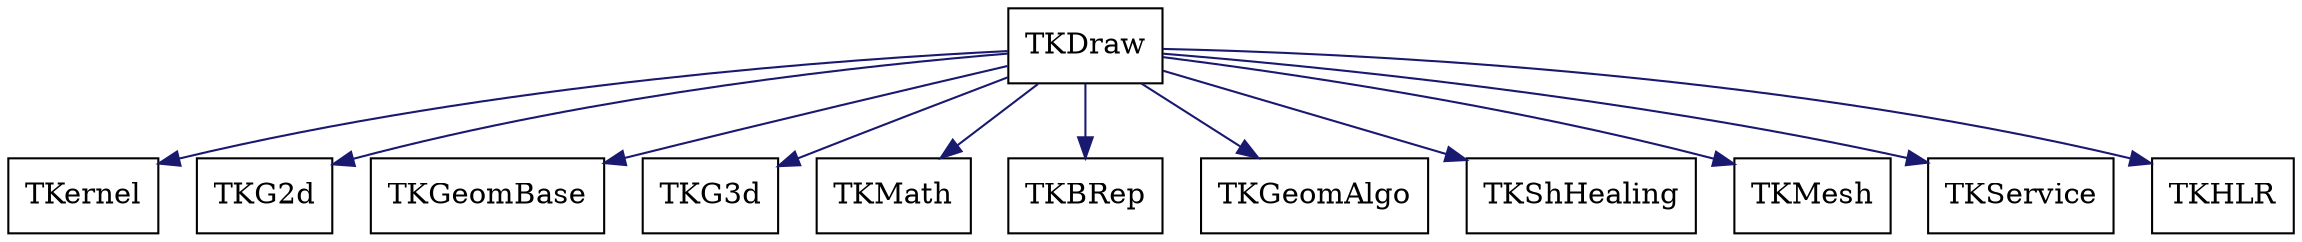 digraph schema_TKDraw
{
	TKDraw [ URL = "toolkit_tkdraw.html", shape = box ]
	TKernel [ URL = "toolkit_tkernel.html" , shape = box ]
	TKDraw -> TKernel [ color = "midnightblue", style = "solid" ]
	TKG2d [ URL = "toolkit_tkg2d.html" , shape = box ]
	TKDraw -> TKG2d [ color = "midnightblue", style = "solid" ]
	TKGeomBase [ URL = "toolkit_tkgeombase.html" , shape = box ]
	TKDraw -> TKGeomBase [ color = "midnightblue", style = "solid" ]
	TKG3d [ URL = "toolkit_tkg3d.html" , shape = box ]
	TKDraw -> TKG3d [ color = "midnightblue", style = "solid" ]
	TKMath [ URL = "toolkit_tkmath.html" , shape = box ]
	TKDraw -> TKMath [ color = "midnightblue", style = "solid" ]
	TKBRep [ URL = "toolkit_tkbrep.html" , shape = box ]
	TKDraw -> TKBRep [ color = "midnightblue", style = "solid" ]
	TKGeomAlgo [ URL = "toolkit_tkgeomalgo.html" , shape = box ]
	TKDraw -> TKGeomAlgo [ color = "midnightblue", style = "solid" ]
	TKShHealing [ URL = "toolkit_tkshhealing.html" , shape = box ]
	TKDraw -> TKShHealing [ color = "midnightblue", style = "solid" ]
	TKMesh [ URL = "toolkit_tkmesh.html" , shape = box ]
	TKDraw -> TKMesh [ color = "midnightblue", style = "solid" ]
	TKService [ URL = "toolkit_tkservice.html" , shape = box ]
	TKDraw -> TKService [ color = "midnightblue", style = "solid" ]
	TKHLR [ URL = "toolkit_tkhlr.html" , shape = box ]
	TKDraw -> TKHLR [ color = "midnightblue", style = "solid" ]
	aspect = 1
}
